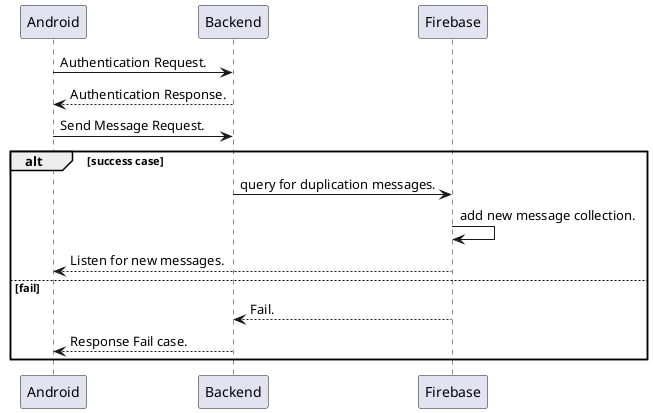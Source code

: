 @startuml
Android -> Backend: Authentication Request.
Backend --> Android: Authentication Response.

Android -> Backend: Send Message Request.
alt success case
Backend -> Firebase: query for duplication messages.
Firebase -> Firebase: add new message collection.
Firebase --> Android: Listen for new messages.
else fail
Firebase --> Backend: Fail.
Backend --> Android: Response Fail case.
end

'Firebase -> Android: Another authentication Request
'Firebase <-- Android: another authentication Response
@enduml